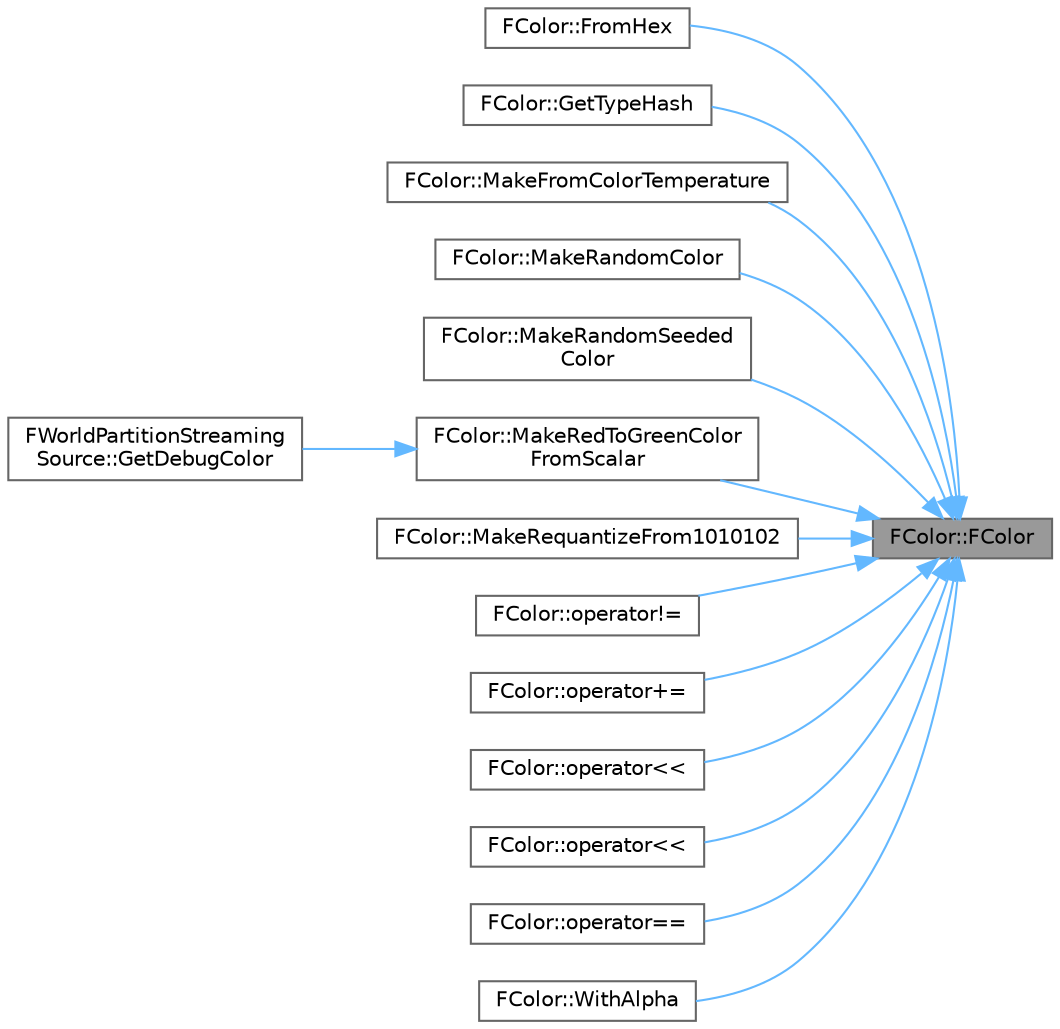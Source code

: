 digraph "FColor::FColor"
{
 // INTERACTIVE_SVG=YES
 // LATEX_PDF_SIZE
  bgcolor="transparent";
  edge [fontname=Helvetica,fontsize=10,labelfontname=Helvetica,labelfontsize=10];
  node [fontname=Helvetica,fontsize=10,shape=box,height=0.2,width=0.4];
  rankdir="RL";
  Node1 [id="Node000001",label="FColor::FColor",height=0.2,width=0.4,color="gray40", fillcolor="grey60", style="filled", fontcolor="black",tooltip=" "];
  Node1 -> Node2 [id="edge1_Node000001_Node000002",dir="back",color="steelblue1",style="solid",tooltip=" "];
  Node2 [id="Node000002",label="FColor::FromHex",height=0.2,width=0.4,color="grey40", fillcolor="white", style="filled",URL="$de/d5a/structFColor.html#a92fe461adfc91bb932a714726b9e50bb",tooltip="Creates a color value from the given hexadecimal string."];
  Node1 -> Node3 [id="edge2_Node000001_Node000003",dir="back",color="steelblue1",style="solid",tooltip=" "];
  Node3 [id="Node000003",label="FColor::GetTypeHash",height=0.2,width=0.4,color="grey40", fillcolor="white", style="filled",URL="$de/d5a/structFColor.html#affaab392e606ef681be510e1ccf9f158",tooltip=" "];
  Node1 -> Node4 [id="edge3_Node000001_Node000004",dir="back",color="steelblue1",style="solid",tooltip=" "];
  Node4 [id="Node000004",label="FColor::MakeFromColorTemperature",height=0.2,width=0.4,color="grey40", fillcolor="white", style="filled",URL="$de/d5a/structFColor.html#a3204fd1b4c30517ca131033df33dd735",tooltip="Converts temperature in Kelvins of a black body radiator to RGB chromaticity."];
  Node1 -> Node5 [id="edge4_Node000001_Node000005",dir="back",color="steelblue1",style="solid",tooltip=" "];
  Node5 [id="Node000005",label="FColor::MakeRandomColor",height=0.2,width=0.4,color="grey40", fillcolor="white", style="filled",URL="$de/d5a/structFColor.html#ae8d70fb8c7b6c3ea9b1c8be60c93c013",tooltip="Makes a random but quite nice color."];
  Node1 -> Node6 [id="edge5_Node000001_Node000006",dir="back",color="steelblue1",style="solid",tooltip=" "];
  Node6 [id="Node000006",label="FColor::MakeRandomSeeded\lColor",height=0.2,width=0.4,color="grey40", fillcolor="white", style="filled",URL="$de/d5a/structFColor.html#a8b7f7b80cc9b34ee89122df12b4d80a5",tooltip="Makes a random color based on a seed."];
  Node1 -> Node7 [id="edge6_Node000001_Node000007",dir="back",color="steelblue1",style="solid",tooltip=" "];
  Node7 [id="Node000007",label="FColor::MakeRedToGreenColor\lFromScalar",height=0.2,width=0.4,color="grey40", fillcolor="white", style="filled",URL="$de/d5a/structFColor.html#a9b802630e6016f5c2d03882d0d832eff",tooltip="Makes a color red->green with the passed in scalar (e.g."];
  Node7 -> Node8 [id="edge7_Node000007_Node000008",dir="back",color="steelblue1",style="solid",tooltip=" "];
  Node8 [id="Node000008",label="FWorldPartitionStreaming\lSource::GetDebugColor",height=0.2,width=0.4,color="grey40", fillcolor="white", style="filled",URL="$d0/d3b/structFWorldPartitionStreamingSource.html#a8eeb07ec8462c6ad81cff98feadb17ed",tooltip=" "];
  Node1 -> Node9 [id="edge8_Node000001_Node000009",dir="back",color="steelblue1",style="solid",tooltip=" "];
  Node9 [id="Node000009",label="FColor::MakeRequantizeFrom1010102",height=0.2,width=0.4,color="grey40", fillcolor="white", style="filled",URL="$de/d5a/structFColor.html#a69d3047c2eaec888af0e21b43c31e967",tooltip="Return 8-bit color Quantized from 10-bit RGB , 2-bit A."];
  Node1 -> Node10 [id="edge9_Node000001_Node000010",dir="back",color="steelblue1",style="solid",tooltip=" "];
  Node10 [id="Node000010",label="FColor::operator!=",height=0.2,width=0.4,color="grey40", fillcolor="white", style="filled",URL="$de/d5a/structFColor.html#a17dfc23f7da6f564fe89e5935625f0c1",tooltip=" "];
  Node1 -> Node11 [id="edge10_Node000001_Node000011",dir="back",color="steelblue1",style="solid",tooltip=" "];
  Node11 [id="Node000011",label="FColor::operator+=",height=0.2,width=0.4,color="grey40", fillcolor="white", style="filled",URL="$de/d5a/structFColor.html#a50f97f17dbd5cad41c632be3fa130ff4",tooltip=" "];
  Node1 -> Node12 [id="edge11_Node000001_Node000012",dir="back",color="steelblue1",style="solid",tooltip=" "];
  Node12 [id="Node000012",label="FColor::operator\<\<",height=0.2,width=0.4,color="grey40", fillcolor="white", style="filled",URL="$de/d5a/structFColor.html#a14d8d4a66745939f1e7858154020c633",tooltip=" "];
  Node1 -> Node13 [id="edge12_Node000001_Node000013",dir="back",color="steelblue1",style="solid",tooltip=" "];
  Node13 [id="Node000013",label="FColor::operator\<\<",height=0.2,width=0.4,color="grey40", fillcolor="white", style="filled",URL="$de/d5a/structFColor.html#a3947caaeb90f36052c47ef6751e811ec",tooltip=" "];
  Node1 -> Node14 [id="edge13_Node000001_Node000014",dir="back",color="steelblue1",style="solid",tooltip=" "];
  Node14 [id="Node000014",label="FColor::operator==",height=0.2,width=0.4,color="grey40", fillcolor="white", style="filled",URL="$de/d5a/structFColor.html#a28c4d5630f61d5bc7bba56734c796b8d",tooltip=" "];
  Node1 -> Node15 [id="edge14_Node000001_Node000015",dir="back",color="steelblue1",style="solid",tooltip=" "];
  Node15 [id="Node000015",label="FColor::WithAlpha",height=0.2,width=0.4,color="grey40", fillcolor="white", style="filled",URL="$de/d5a/structFColor.html#ac97dc67629254b49411a88236b8361aa",tooltip=" "];
}

